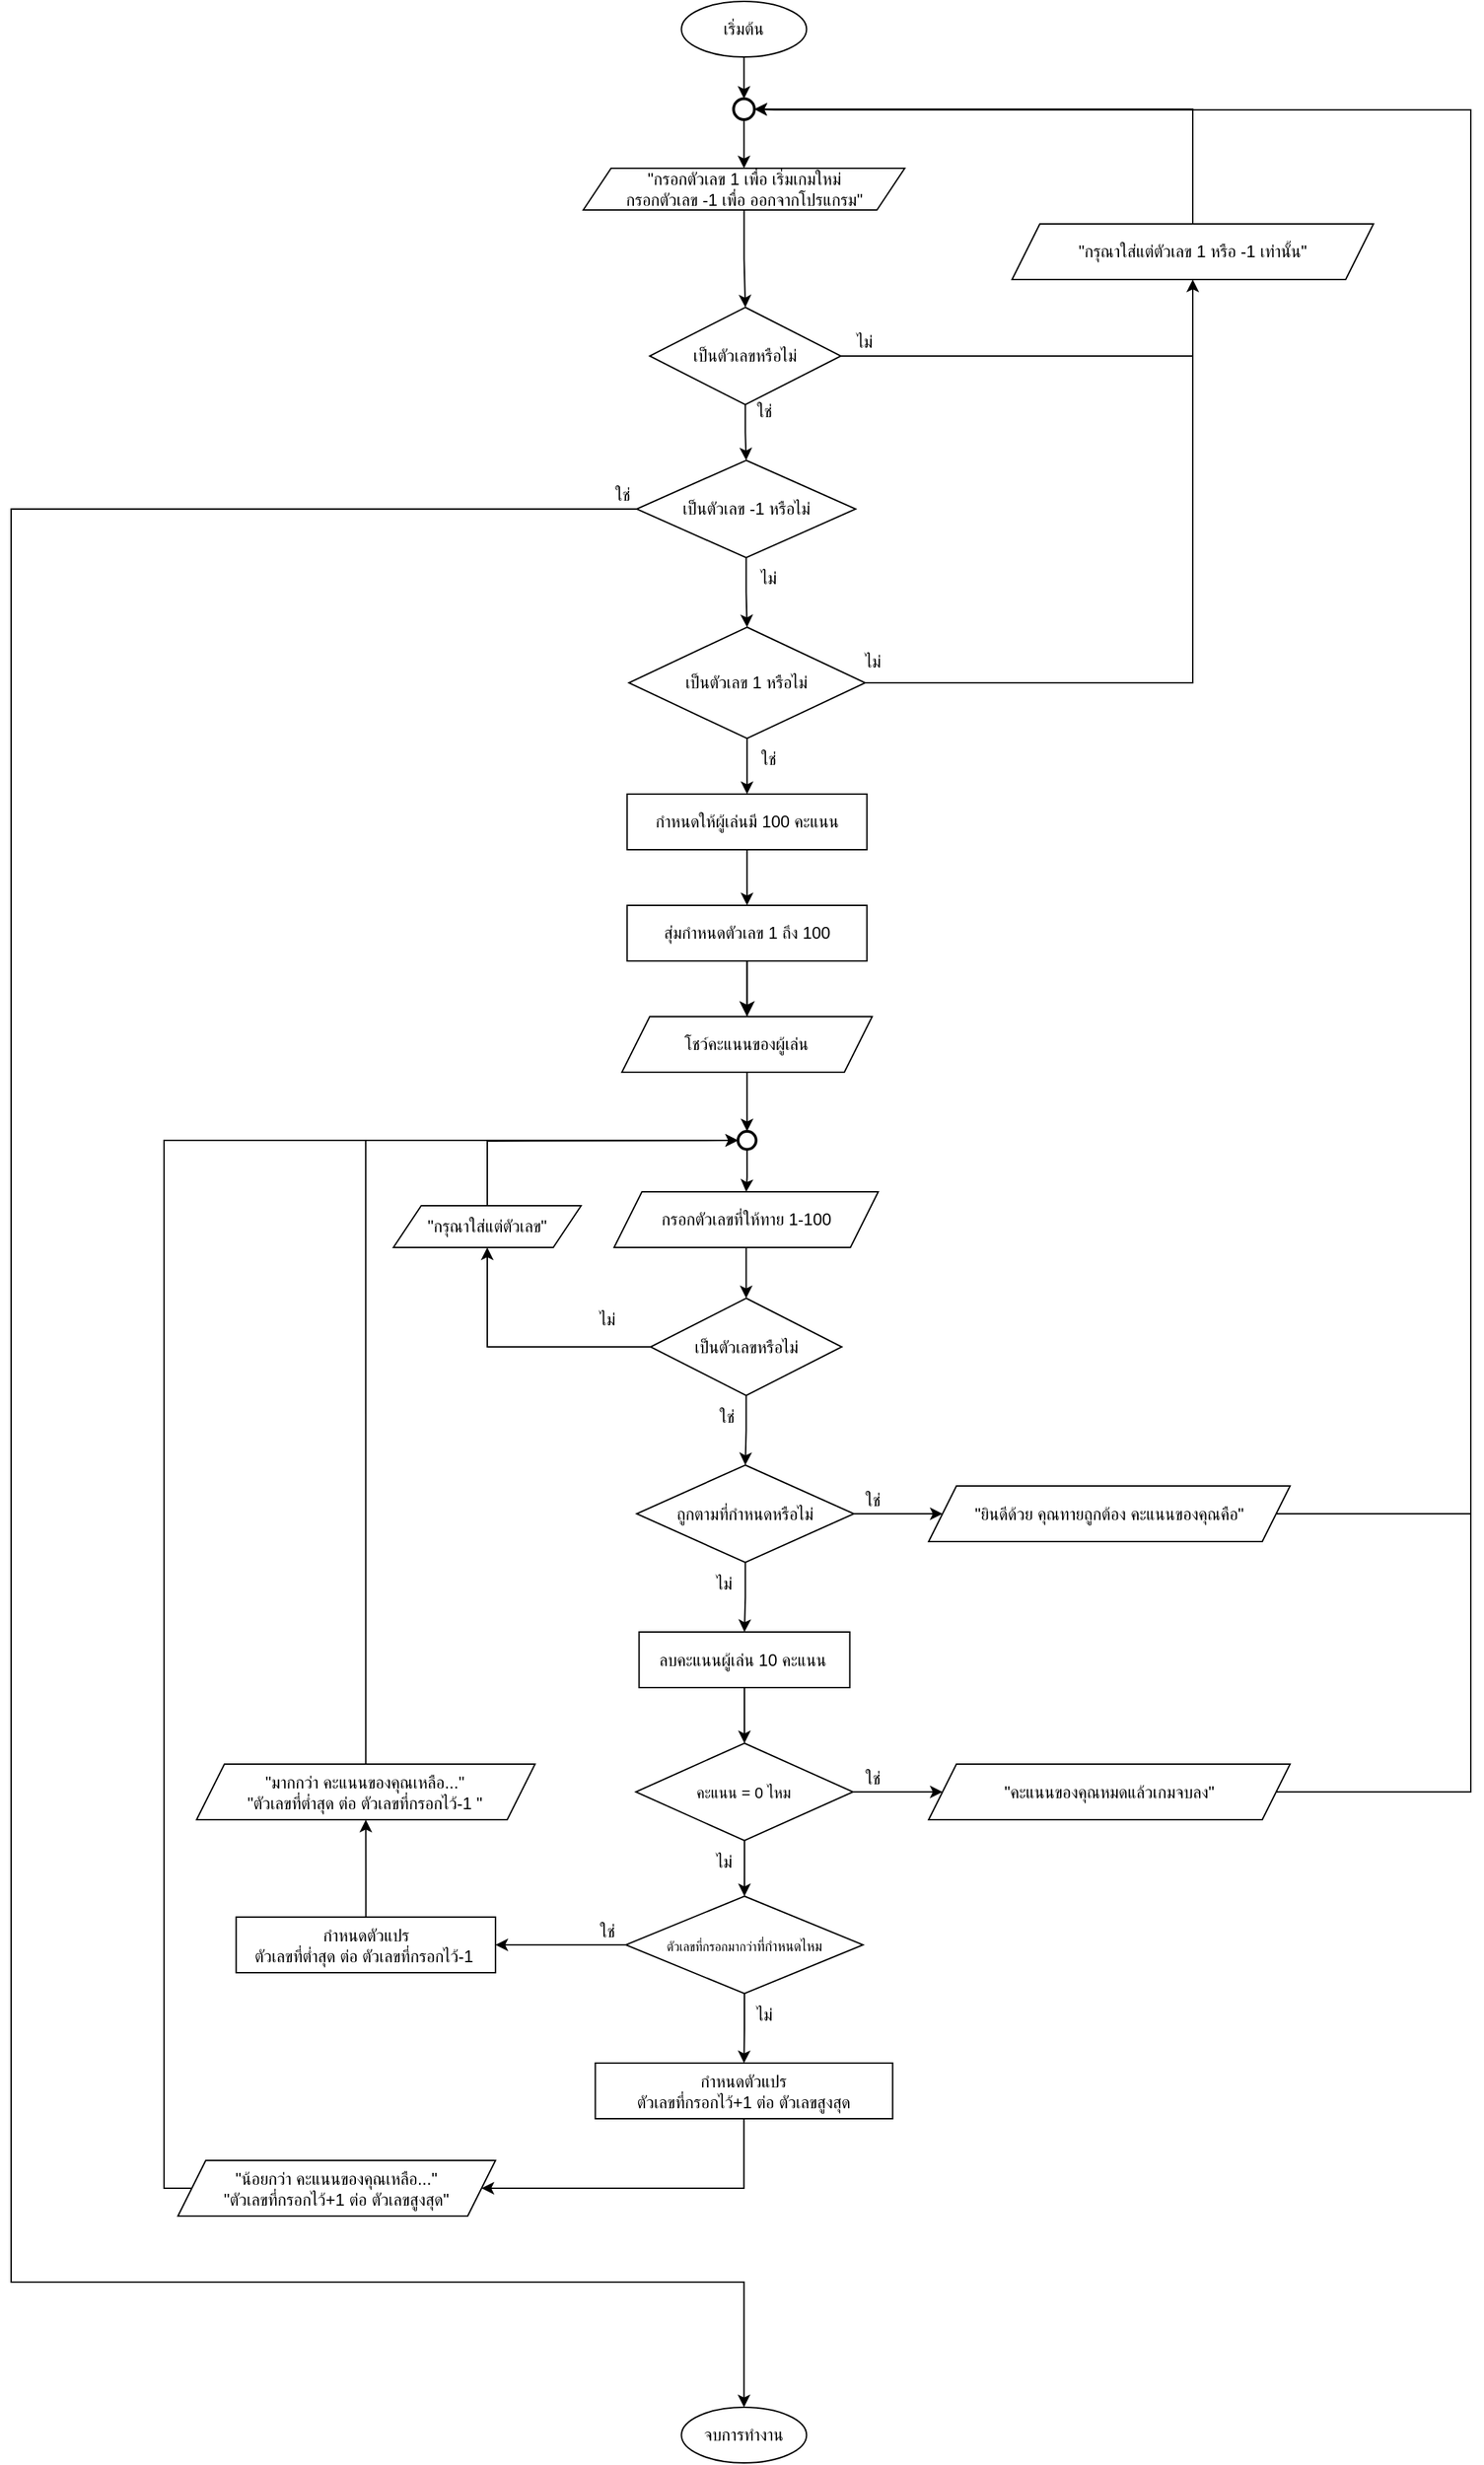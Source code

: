 <mxfile version="28.0.7">
  <diagram name="Page-1" id="D1HUkgYQc_nJuEIEyVJr">
    <mxGraphModel dx="4510" dy="3277" grid="1" gridSize="10" guides="1" tooltips="1" connect="1" arrows="1" fold="1" page="1" pageScale="1" pageWidth="850" pageHeight="1100" math="0" shadow="0">
      <root>
        <mxCell id="0" />
        <mxCell id="1" parent="0" />
        <mxCell id="7YKlqXSJIPWcTnffhPHH-1" value="เริ่มต้น" style="ellipse;whiteSpace=wrap;html=1;" parent="1" vertex="1">
          <mxGeometry x="392.19" y="-520" width="90" height="40" as="geometry" />
        </mxCell>
        <mxCell id="7YKlqXSJIPWcTnffhPHH-5" style="edgeStyle=orthogonalEdgeStyle;rounded=0;orthogonalLoop=1;jettySize=auto;html=1;entryX=0.5;entryY=0;entryDx=0;entryDy=0;exitX=0.5;exitY=1;exitDx=0;exitDy=0;" parent="1" source="7YKlqXSJIPWcTnffhPHH-35" target="7YKlqXSJIPWcTnffhPHH-4" edge="1">
          <mxGeometry relative="1" as="geometry">
            <mxPoint x="437.514" y="452.5" as="sourcePoint" />
          </mxGeometry>
        </mxCell>
        <mxCell id="7YKlqXSJIPWcTnffhPHH-9" style="edgeStyle=orthogonalEdgeStyle;rounded=0;orthogonalLoop=1;jettySize=auto;html=1;entryX=0.5;entryY=1;entryDx=0;entryDy=0;" parent="1" source="7YKlqXSJIPWcTnffhPHH-4" target="7YKlqXSJIPWcTnffhPHH-8" edge="1">
          <mxGeometry relative="1" as="geometry" />
        </mxCell>
        <mxCell id="7YKlqXSJIPWcTnffhPHH-12" style="edgeStyle=orthogonalEdgeStyle;rounded=0;orthogonalLoop=1;jettySize=auto;html=1;entryX=0.5;entryY=0;entryDx=0;entryDy=0;" parent="1" source="7YKlqXSJIPWcTnffhPHH-4" target="7YKlqXSJIPWcTnffhPHH-16" edge="1">
          <mxGeometry relative="1" as="geometry">
            <mxPoint x="380" y="562.5" as="targetPoint" />
          </mxGeometry>
        </mxCell>
        <mxCell id="7YKlqXSJIPWcTnffhPHH-4" value="เป็นตัวเลขหรือไม่" style="rhombus;whiteSpace=wrap;html=1;" parent="1" vertex="1">
          <mxGeometry x="370" y="412.5" width="137.5" height="70" as="geometry" />
        </mxCell>
        <mxCell id="7YKlqXSJIPWcTnffhPHH-108" style="edgeStyle=orthogonalEdgeStyle;rounded=0;orthogonalLoop=1;jettySize=auto;html=1;endArrow=classic;endFill=1;entryX=0;entryY=0.5;entryDx=0;entryDy=0;exitX=0.5;exitY=0;exitDx=0;exitDy=0;" parent="1" source="7YKlqXSJIPWcTnffhPHH-8" target="7YKlqXSJIPWcTnffhPHH-112" edge="1">
          <mxGeometry relative="1" as="geometry">
            <mxPoint x="270" y="292.5" as="targetPoint" />
            <Array as="points">
              <mxPoint x="253" y="299.5" />
              <mxPoint x="256" y="299.5" />
            </Array>
          </mxGeometry>
        </mxCell>
        <mxCell id="7YKlqXSJIPWcTnffhPHH-8" value="&quot;กรุณาใส่แต่ตัวเลข&quot;" style="shape=parallelogram;perimeter=parallelogramPerimeter;whiteSpace=wrap;html=1;fixedSize=1;" parent="1" vertex="1">
          <mxGeometry x="185" y="346" width="135" height="30" as="geometry" />
        </mxCell>
        <mxCell id="7YKlqXSJIPWcTnffhPHH-13" value="ไม่" style="text;html=1;align=center;verticalAlign=middle;whiteSpace=wrap;rounded=0;" parent="1" vertex="1">
          <mxGeometry x="308.75" y="412.5" width="60" height="30" as="geometry" />
        </mxCell>
        <mxCell id="7YKlqXSJIPWcTnffhPHH-15" value="ใช่" style="text;html=1;align=center;verticalAlign=middle;whiteSpace=wrap;rounded=0;" parent="1" vertex="1">
          <mxGeometry x="395" y="482.5" width="60" height="30" as="geometry" />
        </mxCell>
        <mxCell id="7YKlqXSJIPWcTnffhPHH-51" style="edgeStyle=orthogonalEdgeStyle;rounded=0;orthogonalLoop=1;jettySize=auto;html=1;entryX=0.5;entryY=0;entryDx=0;entryDy=0;" parent="1" source="7YKlqXSJIPWcTnffhPHH-16" target="7YKlqXSJIPWcTnffhPHH-50" edge="1">
          <mxGeometry relative="1" as="geometry" />
        </mxCell>
        <mxCell id="7YKlqXSJIPWcTnffhPHH-69" style="edgeStyle=orthogonalEdgeStyle;rounded=0;orthogonalLoop=1;jettySize=auto;html=1;entryX=0;entryY=0.5;entryDx=0;entryDy=0;" parent="1" source="7YKlqXSJIPWcTnffhPHH-16" target="7YKlqXSJIPWcTnffhPHH-67" edge="1">
          <mxGeometry relative="1" as="geometry" />
        </mxCell>
        <mxCell id="7YKlqXSJIPWcTnffhPHH-16" value="ถูกตามที่กำหนดหรือไม่" style="rhombus;whiteSpace=wrap;html=1;" parent="1" vertex="1">
          <mxGeometry x="360" y="532.5" width="156.25" height="70" as="geometry" />
        </mxCell>
        <mxCell id="7YKlqXSJIPWcTnffhPHH-18" value="จบการทำงาน" style="ellipse;whiteSpace=wrap;html=1;" parent="1" vertex="1">
          <mxGeometry x="392.19" y="1210" width="90" height="40" as="geometry" />
        </mxCell>
        <mxCell id="7YKlqXSJIPWcTnffhPHH-33" style="edgeStyle=orthogonalEdgeStyle;rounded=0;orthogonalLoop=1;jettySize=auto;html=1;entryX=0.5;entryY=0;entryDx=0;entryDy=0;" parent="1" source="7YKlqXSJIPWcTnffhPHH-30" target="7YKlqXSJIPWcTnffhPHH-32" edge="1">
          <mxGeometry relative="1" as="geometry" />
        </mxCell>
        <mxCell id="7YKlqXSJIPWcTnffhPHH-30" value="กำหนดให้ผู้เล่นมี 100 คะแนน" style="rounded=0;whiteSpace=wrap;html=1;" parent="1" vertex="1">
          <mxGeometry x="353.13" y="50" width="172.5" height="40" as="geometry" />
        </mxCell>
        <mxCell id="7YKlqXSJIPWcTnffhPHH-36" style="edgeStyle=orthogonalEdgeStyle;rounded=0;orthogonalLoop=1;jettySize=auto;html=1;entryX=0.5;entryY=0;entryDx=0;entryDy=0;" parent="1" source="7YKlqXSJIPWcTnffhPHH-32" target="7YKlqXSJIPWcTnffhPHH-112" edge="1">
          <mxGeometry relative="1" as="geometry">
            <mxPoint x="438" y="282.5" as="targetPoint" />
          </mxGeometry>
        </mxCell>
        <mxCell id="7YKlqXSJIPWcTnffhPHH-32" value="สุ่มกำหนดตัวเลข 1 ถึง 100" style="rounded=0;whiteSpace=wrap;html=1;" parent="1" vertex="1">
          <mxGeometry x="353.13" y="130" width="172.5" height="40" as="geometry" />
        </mxCell>
        <mxCell id="7YKlqXSJIPWcTnffhPHH-35" value="กรอกตัวเลขที่ให้ทาย 1-100" style="shape=parallelogram;perimeter=parallelogramPerimeter;whiteSpace=wrap;html=1;fixedSize=1;" parent="1" vertex="1">
          <mxGeometry x="343.75" y="336" width="190" height="40" as="geometry" />
        </mxCell>
        <mxCell id="7YKlqXSJIPWcTnffhPHH-130" style="edgeStyle=orthogonalEdgeStyle;rounded=0;orthogonalLoop=1;jettySize=auto;html=1;endArrow=none;endFill=0;entryX=0;entryY=0.5;entryDx=0;entryDy=0;exitX=0.5;exitY=0;exitDx=0;exitDy=0;" parent="1" source="7YKlqXSJIPWcTnffhPHH-38" target="7YKlqXSJIPWcTnffhPHH-112" edge="1">
          <mxGeometry relative="1" as="geometry">
            <mxPoint x="60" y="292.5" as="targetPoint" />
            <mxPoint x="160" y="642.5" as="sourcePoint" />
            <Array as="points">
              <mxPoint x="165" y="298.5" />
            </Array>
          </mxGeometry>
        </mxCell>
        <mxCell id="7YKlqXSJIPWcTnffhPHH-38" value="&quot;มากกว่า คะแนนของคุณเหลือ...&quot;&lt;div&gt;&quot;&lt;span style=&quot;background-color: transparent; color: light-dark(rgb(0, 0, 0), rgb(255, 255, 255));&quot;&gt;ตัวเลขที่ต่ำสุด ต่อ ตัวเลขที่กรอกไว้-1&amp;nbsp;&lt;/span&gt;&lt;span style=&quot;background-color: transparent; color: light-dark(rgb(0, 0, 0), rgb(255, 255, 255));&quot;&gt;&quot;&lt;/span&gt;&lt;/div&gt;" style="shape=parallelogram;perimeter=parallelogramPerimeter;whiteSpace=wrap;html=1;fixedSize=1;" parent="1" vertex="1">
          <mxGeometry x="43.43" y="747.5" width="243.43" height="40" as="geometry" />
        </mxCell>
        <mxCell id="7YKlqXSJIPWcTnffhPHH-39" value="ใช่" style="text;html=1;align=center;verticalAlign=middle;whiteSpace=wrap;rounded=0;" parent="1" vertex="1">
          <mxGeometry x="308.75" y="852.5" width="60" height="30" as="geometry" />
        </mxCell>
        <mxCell id="7YKlqXSJIPWcTnffhPHH-41" style="edgeStyle=orthogonalEdgeStyle;rounded=0;orthogonalLoop=1;jettySize=auto;html=1;exitX=0.5;exitY=1;exitDx=0;exitDy=0;" parent="1" edge="1">
          <mxGeometry relative="1" as="geometry">
            <mxPoint x="572.5" y="1032.5" as="sourcePoint" />
            <mxPoint x="572.5" y="1032.5" as="targetPoint" />
          </mxGeometry>
        </mxCell>
        <mxCell id="7YKlqXSJIPWcTnffhPHH-124" style="edgeStyle=orthogonalEdgeStyle;rounded=0;orthogonalLoop=1;jettySize=auto;html=1;entryX=0.5;entryY=0;entryDx=0;entryDy=0;" parent="1" source="7YKlqXSJIPWcTnffhPHH-44" target="7YKlqXSJIPWcTnffhPHH-123" edge="1">
          <mxGeometry relative="1" as="geometry" />
        </mxCell>
        <mxCell id="7YKlqXSJIPWcTnffhPHH-126" style="edgeStyle=orthogonalEdgeStyle;rounded=0;orthogonalLoop=1;jettySize=auto;html=1;entryX=1;entryY=0.5;entryDx=0;entryDy=0;" parent="1" source="7YKlqXSJIPWcTnffhPHH-44" target="7YKlqXSJIPWcTnffhPHH-125" edge="1">
          <mxGeometry relative="1" as="geometry" />
        </mxCell>
        <mxCell id="7YKlqXSJIPWcTnffhPHH-44" value="&lt;font style=&quot;font-size: 9px;&quot;&gt;ตัวเลขที่กรอกมากว่า&lt;/font&gt;&lt;font style=&quot;&quot;&gt;&lt;font size=&quot;1&quot;&gt;ที่กำหนดไหม&lt;/font&gt;&lt;/font&gt;" style="rhombus;whiteSpace=wrap;html=1;" parent="1" vertex="1">
          <mxGeometry x="352.19" y="842.5" width="170.63" height="70" as="geometry" />
        </mxCell>
        <mxCell id="7YKlqXSJIPWcTnffhPHH-60" style="edgeStyle=orthogonalEdgeStyle;rounded=0;orthogonalLoop=1;jettySize=auto;html=1;entryX=0.5;entryY=0;entryDx=0;entryDy=0;" parent="1" source="7YKlqXSJIPWcTnffhPHH-50" target="7YKlqXSJIPWcTnffhPHH-59" edge="1">
          <mxGeometry relative="1" as="geometry" />
        </mxCell>
        <mxCell id="7YKlqXSJIPWcTnffhPHH-50" value="ลบคะแนนผู้เล่น 10 คะแนน&amp;nbsp;" style="rounded=0;whiteSpace=wrap;html=1;" parent="1" vertex="1">
          <mxGeometry x="361.72" y="652.5" width="151.57" height="40" as="geometry" />
        </mxCell>
        <mxCell id="7YKlqXSJIPWcTnffhPHH-54" value="ไม่" style="text;html=1;align=center;verticalAlign=middle;whiteSpace=wrap;rounded=0;" parent="1" vertex="1">
          <mxGeometry x="392.5" y="602.5" width="60" height="30" as="geometry" />
        </mxCell>
        <mxCell id="7YKlqXSJIPWcTnffhPHH-129" style="edgeStyle=orthogonalEdgeStyle;rounded=0;orthogonalLoop=1;jettySize=auto;html=1;exitX=0;exitY=0.5;exitDx=0;exitDy=0;entryX=0;entryY=0.5;entryDx=0;entryDy=0;" parent="1" source="7YKlqXSJIPWcTnffhPHH-56" target="7YKlqXSJIPWcTnffhPHH-112" edge="1">
          <mxGeometry relative="1" as="geometry">
            <mxPoint x="380" y="282.5" as="targetPoint" />
            <Array as="points">
              <mxPoint x="20" y="1052.5" />
              <mxPoint x="20" y="298.5" />
            </Array>
          </mxGeometry>
        </mxCell>
        <mxCell id="7YKlqXSJIPWcTnffhPHH-56" value="&quot;น้อยกว่า คะแนนของคุณเหลือ...&quot;&lt;div&gt;&quot;&lt;span style=&quot;background-color: transparent; color: light-dark(rgb(0, 0, 0), rgb(255, 255, 255));&quot;&gt;ตัวเลขที่กรอกไว้+1 ต่อ ตัวเลขสูงสุด&lt;/span&gt;&lt;span style=&quot;background-color: transparent; color: light-dark(rgb(0, 0, 0), rgb(255, 255, 255));&quot;&gt;&quot;&lt;/span&gt;&lt;/div&gt;" style="shape=parallelogram;perimeter=parallelogramPerimeter;whiteSpace=wrap;html=1;fixedSize=1;" parent="1" vertex="1">
          <mxGeometry x="30" y="1032.5" width="228.43" height="40" as="geometry" />
        </mxCell>
        <mxCell id="7YKlqXSJIPWcTnffhPHH-61" style="edgeStyle=orthogonalEdgeStyle;rounded=0;orthogonalLoop=1;jettySize=auto;html=1;entryX=0.5;entryY=0;entryDx=0;entryDy=0;" parent="1" source="7YKlqXSJIPWcTnffhPHH-59" target="7YKlqXSJIPWcTnffhPHH-44" edge="1">
          <mxGeometry relative="1" as="geometry" />
        </mxCell>
        <mxCell id="7YKlqXSJIPWcTnffhPHH-73" style="edgeStyle=orthogonalEdgeStyle;rounded=0;orthogonalLoop=1;jettySize=auto;html=1;entryX=0;entryY=0.5;entryDx=0;entryDy=0;" parent="1" source="7YKlqXSJIPWcTnffhPHH-59" target="7YKlqXSJIPWcTnffhPHH-71" edge="1">
          <mxGeometry relative="1" as="geometry" />
        </mxCell>
        <mxCell id="7YKlqXSJIPWcTnffhPHH-59" value="&lt;font style=&quot;font-size: 11px;&quot;&gt;คะแนน = 0 ไหม&lt;/font&gt;" style="rhombus;whiteSpace=wrap;html=1;" parent="1" vertex="1">
          <mxGeometry x="359.38" y="732.5" width="156.25" height="70" as="geometry" />
        </mxCell>
        <mxCell id="7YKlqXSJIPWcTnffhPHH-62" value="ไม่" style="text;html=1;align=center;verticalAlign=middle;whiteSpace=wrap;rounded=0;" parent="1" vertex="1">
          <mxGeometry x="392.5" y="802.5" width="60" height="30" as="geometry" />
        </mxCell>
        <mxCell id="7YKlqXSJIPWcTnffhPHH-66" value="ใช่" style="text;html=1;align=center;verticalAlign=middle;whiteSpace=wrap;rounded=0;" parent="1" vertex="1">
          <mxGeometry x="500" y="542.5" width="60" height="30" as="geometry" />
        </mxCell>
        <mxCell id="7YKlqXSJIPWcTnffhPHH-105" style="edgeStyle=orthogonalEdgeStyle;rounded=0;orthogonalLoop=1;jettySize=auto;html=1;exitX=1;exitY=0.5;exitDx=0;exitDy=0;entryX=1;entryY=0.5;entryDx=0;entryDy=0;" parent="1" source="7YKlqXSJIPWcTnffhPHH-67" target="7YKlqXSJIPWcTnffhPHH-102" edge="1">
          <mxGeometry relative="1" as="geometry">
            <mxPoint x="827.81" y="565.25" as="sourcePoint" />
            <mxPoint x="460" y="-460" as="targetPoint" />
            <Array as="points">
              <mxPoint x="960" y="568" />
              <mxPoint x="960" y="-442" />
              <mxPoint x="460" y="-442" />
            </Array>
          </mxGeometry>
        </mxCell>
        <mxCell id="7YKlqXSJIPWcTnffhPHH-67" value="&quot;ยินดีด้วย คุณทายถูกต้อง คะแนนของคุณคือ&quot;" style="shape=parallelogram;perimeter=parallelogramPerimeter;whiteSpace=wrap;html=1;fixedSize=1;" parent="1" vertex="1">
          <mxGeometry x="570" y="547.5" width="260" height="40" as="geometry" />
        </mxCell>
        <mxCell id="7YKlqXSJIPWcTnffhPHH-70" value="ใช่" style="text;html=1;align=center;verticalAlign=middle;whiteSpace=wrap;rounded=0;" parent="1" vertex="1">
          <mxGeometry x="500" y="742.5" width="60" height="30" as="geometry" />
        </mxCell>
        <mxCell id="7YKlqXSJIPWcTnffhPHH-106" style="edgeStyle=orthogonalEdgeStyle;rounded=0;orthogonalLoop=1;jettySize=auto;html=1;endArrow=none;endFill=0;exitX=1;exitY=0.5;exitDx=0;exitDy=0;" parent="1" source="7YKlqXSJIPWcTnffhPHH-71" edge="1">
          <mxGeometry relative="1" as="geometry">
            <mxPoint x="960" y="562.5" as="targetPoint" />
            <mxPoint x="835.31" y="772.5" as="sourcePoint" />
            <Array as="points">
              <mxPoint x="960" y="767.5" />
              <mxPoint x="960" y="622.5" />
            </Array>
          </mxGeometry>
        </mxCell>
        <mxCell id="7YKlqXSJIPWcTnffhPHH-71" value="&quot;คะแนนของคุณหมดแล้วเกมจบลง&quot;" style="shape=parallelogram;perimeter=parallelogramPerimeter;whiteSpace=wrap;html=1;fixedSize=1;" parent="1" vertex="1">
          <mxGeometry x="570" y="747.5" width="260" height="40" as="geometry" />
        </mxCell>
        <mxCell id="7YKlqXSJIPWcTnffhPHH-75" style="edgeStyle=orthogonalEdgeStyle;rounded=0;orthogonalLoop=1;jettySize=auto;html=1;entryX=0.5;entryY=0;entryDx=0;entryDy=0;" parent="1" source="7YKlqXSJIPWcTnffhPHH-74" target="7YKlqXSJIPWcTnffhPHH-30" edge="1">
          <mxGeometry relative="1" as="geometry" />
        </mxCell>
        <mxCell id="7YKlqXSJIPWcTnffhPHH-82" style="edgeStyle=orthogonalEdgeStyle;rounded=0;orthogonalLoop=1;jettySize=auto;html=1;entryX=0.5;entryY=0;entryDx=0;entryDy=0;exitX=0;exitY=0.5;exitDx=0;exitDy=0;" parent="1" source="7YKlqXSJIPWcTnffhPHH-92" target="7YKlqXSJIPWcTnffhPHH-18" edge="1">
          <mxGeometry relative="1" as="geometry">
            <Array as="points">
              <mxPoint x="-90" y="-155" />
              <mxPoint x="-90" y="1120" />
              <mxPoint x="437" y="1120" />
            </Array>
          </mxGeometry>
        </mxCell>
        <mxCell id="7YKlqXSJIPWcTnffhPHH-100" style="edgeStyle=orthogonalEdgeStyle;rounded=0;orthogonalLoop=1;jettySize=auto;html=1;entryX=0.5;entryY=1;entryDx=0;entryDy=0;" parent="1" source="7YKlqXSJIPWcTnffhPHH-74" target="7YKlqXSJIPWcTnffhPHH-99" edge="1">
          <mxGeometry relative="1" as="geometry">
            <mxPoint x="770" y="-190" as="targetPoint" />
          </mxGeometry>
        </mxCell>
        <mxCell id="7YKlqXSJIPWcTnffhPHH-74" value="เป็นตัวเลข 1 หรือไม่" style="rhombus;whiteSpace=wrap;html=1;" parent="1" vertex="1">
          <mxGeometry x="354.38" y="-70" width="170" height="80" as="geometry" />
        </mxCell>
        <mxCell id="7YKlqXSJIPWcTnffhPHH-76" value="ใช่" style="text;html=1;align=center;verticalAlign=middle;whiteSpace=wrap;rounded=0;" parent="1" vertex="1">
          <mxGeometry x="425" y="10" width="60" height="30" as="geometry" />
        </mxCell>
        <mxCell id="7YKlqXSJIPWcTnffhPHH-83" value="ไม่" style="text;html=1;align=center;verticalAlign=middle;whiteSpace=wrap;rounded=0;" parent="1" vertex="1">
          <mxGeometry x="425" y="-120" width="60" height="30" as="geometry" />
        </mxCell>
        <mxCell id="7YKlqXSJIPWcTnffhPHH-89" style="edgeStyle=orthogonalEdgeStyle;rounded=0;orthogonalLoop=1;jettySize=auto;html=1;" parent="1" source="7YKlqXSJIPWcTnffhPHH-85" target="7YKlqXSJIPWcTnffhPHH-88" edge="1">
          <mxGeometry relative="1" as="geometry" />
        </mxCell>
        <mxCell id="7YKlqXSJIPWcTnffhPHH-85" value="&quot;กรอกตัวเลข 1 เพื่อ เริ่มเกมใหม่&lt;br&gt;กรอกตัวเลข -1 เพื่อ ออกจากโปรแกรม&quot;" style="shape=parallelogram;perimeter=parallelogramPerimeter;whiteSpace=wrap;html=1;fixedSize=1;" parent="1" vertex="1">
          <mxGeometry x="321.57" y="-400" width="231.25" height="30" as="geometry" />
        </mxCell>
        <mxCell id="7YKlqXSJIPWcTnffhPHH-94" style="edgeStyle=orthogonalEdgeStyle;rounded=0;orthogonalLoop=1;jettySize=auto;html=1;entryX=0.5;entryY=0;entryDx=0;entryDy=0;" parent="1" source="7YKlqXSJIPWcTnffhPHH-88" target="7YKlqXSJIPWcTnffhPHH-92" edge="1">
          <mxGeometry relative="1" as="geometry" />
        </mxCell>
        <mxCell id="7YKlqXSJIPWcTnffhPHH-101" style="edgeStyle=orthogonalEdgeStyle;rounded=0;orthogonalLoop=1;jettySize=auto;html=1;endArrow=none;endFill=0;" parent="1" source="7YKlqXSJIPWcTnffhPHH-88" edge="1">
          <mxGeometry relative="1" as="geometry">
            <mxPoint x="760" y="-265" as="targetPoint" />
          </mxGeometry>
        </mxCell>
        <mxCell id="7YKlqXSJIPWcTnffhPHH-88" value="เป็นตัวเลขหรือไม่" style="rhombus;whiteSpace=wrap;html=1;" parent="1" vertex="1">
          <mxGeometry x="369.38" y="-300" width="137.5" height="70" as="geometry" />
        </mxCell>
        <mxCell id="7YKlqXSJIPWcTnffhPHH-95" style="edgeStyle=orthogonalEdgeStyle;rounded=0;orthogonalLoop=1;jettySize=auto;html=1;entryX=0.5;entryY=0;entryDx=0;entryDy=0;" parent="1" source="7YKlqXSJIPWcTnffhPHH-92" target="7YKlqXSJIPWcTnffhPHH-74" edge="1">
          <mxGeometry relative="1" as="geometry" />
        </mxCell>
        <mxCell id="7YKlqXSJIPWcTnffhPHH-92" value="เป็นตัวเลข -1 หรือไม่" style="rhombus;whiteSpace=wrap;html=1;" parent="1" vertex="1">
          <mxGeometry x="360" y="-190" width="157.5" height="70" as="geometry" />
        </mxCell>
        <mxCell id="7YKlqXSJIPWcTnffhPHH-97" value="ใช่" style="text;html=1;align=center;verticalAlign=middle;whiteSpace=wrap;rounded=0;" parent="1" vertex="1">
          <mxGeometry x="422.19" y="-240" width="60" height="30" as="geometry" />
        </mxCell>
        <mxCell id="7YKlqXSJIPWcTnffhPHH-122" style="edgeStyle=orthogonalEdgeStyle;rounded=0;orthogonalLoop=1;jettySize=auto;html=1;endArrow=none;endFill=0;entryX=1;entryY=0.5;entryDx=0;entryDy=0;" parent="1" source="7YKlqXSJIPWcTnffhPHH-99" target="7YKlqXSJIPWcTnffhPHH-102" edge="1">
          <mxGeometry relative="1" as="geometry">
            <mxPoint x="520" y="-480" as="targetPoint" />
            <Array as="points">
              <mxPoint x="760" y="-442" />
            </Array>
          </mxGeometry>
        </mxCell>
        <mxCell id="7YKlqXSJIPWcTnffhPHH-99" value="&quot;กรุณาใส่แต่ตัวเลข 1 หรือ -1 เท่านั้น&quot;" style="shape=parallelogram;perimeter=parallelogramPerimeter;whiteSpace=wrap;html=1;fixedSize=1;" parent="1" vertex="1">
          <mxGeometry x="630" y="-360" width="260" height="40" as="geometry" />
        </mxCell>
        <mxCell id="7YKlqXSJIPWcTnffhPHH-104" style="edgeStyle=orthogonalEdgeStyle;rounded=0;orthogonalLoop=1;jettySize=auto;html=1;entryX=0.5;entryY=0;entryDx=0;entryDy=0;" parent="1" source="7YKlqXSJIPWcTnffhPHH-102" target="7YKlqXSJIPWcTnffhPHH-85" edge="1">
          <mxGeometry relative="1" as="geometry" />
        </mxCell>
        <mxCell id="7YKlqXSJIPWcTnffhPHH-102" value="" style="ellipse;whiteSpace=wrap;html=1;aspect=fixed;strokeWidth=2;" parent="1" vertex="1">
          <mxGeometry x="429.69" y="-450" width="15" height="15" as="geometry" />
        </mxCell>
        <mxCell id="7YKlqXSJIPWcTnffhPHH-107" value="ไม่" style="text;html=1;align=center;verticalAlign=middle;whiteSpace=wrap;rounded=0;" parent="1" vertex="1">
          <mxGeometry x="422.19" y="912.5" width="60" height="30" as="geometry" />
        </mxCell>
        <mxCell id="7YKlqXSJIPWcTnffhPHH-109" value="ใช่" style="text;html=1;align=center;verticalAlign=middle;whiteSpace=wrap;rounded=0;" parent="1" vertex="1">
          <mxGeometry x="320" y="-180" width="60" height="30" as="geometry" />
        </mxCell>
        <mxCell id="7YKlqXSJIPWcTnffhPHH-110" value="ไม่" style="text;html=1;align=center;verticalAlign=middle;whiteSpace=wrap;rounded=0;" parent="1" vertex="1">
          <mxGeometry x="494.37" y="-290" width="60" height="30" as="geometry" />
        </mxCell>
        <mxCell id="7YKlqXSJIPWcTnffhPHH-111" value="ไม่" style="text;html=1;align=center;verticalAlign=middle;whiteSpace=wrap;rounded=0;" parent="1" vertex="1">
          <mxGeometry x="500" y="-60" width="60" height="30" as="geometry" />
        </mxCell>
        <mxCell id="7YKlqXSJIPWcTnffhPHH-118" style="edgeStyle=orthogonalEdgeStyle;rounded=0;orthogonalLoop=1;jettySize=auto;html=1;entryX=0.5;entryY=0;entryDx=0;entryDy=0;" parent="1" source="7YKlqXSJIPWcTnffhPHH-112" target="7YKlqXSJIPWcTnffhPHH-35" edge="1">
          <mxGeometry relative="1" as="geometry" />
        </mxCell>
        <mxCell id="7YKlqXSJIPWcTnffhPHH-112" value="" style="ellipse;whiteSpace=wrap;html=1;aspect=fixed;strokeWidth=2;" parent="1" vertex="1">
          <mxGeometry x="432.88" y="292.5" width="13" height="13" as="geometry" />
        </mxCell>
        <mxCell id="7YKlqXSJIPWcTnffhPHH-121" style="edgeStyle=orthogonalEdgeStyle;rounded=0;orthogonalLoop=1;jettySize=auto;html=1;entryX=0.5;entryY=0;entryDx=0;entryDy=0;" parent="1" source="7YKlqXSJIPWcTnffhPHH-1" target="7YKlqXSJIPWcTnffhPHH-102" edge="1">
          <mxGeometry relative="1" as="geometry" />
        </mxCell>
        <mxCell id="7YKlqXSJIPWcTnffhPHH-127" style="edgeStyle=orthogonalEdgeStyle;rounded=0;orthogonalLoop=1;jettySize=auto;html=1;entryX=1;entryY=0.5;entryDx=0;entryDy=0;" parent="1" source="7YKlqXSJIPWcTnffhPHH-123" target="7YKlqXSJIPWcTnffhPHH-56" edge="1">
          <mxGeometry relative="1" as="geometry">
            <Array as="points">
              <mxPoint x="437" y="1052.5" />
            </Array>
          </mxGeometry>
        </mxCell>
        <mxCell id="7YKlqXSJIPWcTnffhPHH-123" value="กำหนดตัวแปร&lt;br&gt;&lt;div&gt;&lt;span style=&quot;background-color: transparent; color: light-dark(rgb(0, 0, 0), rgb(255, 255, 255));&quot;&gt;ตัวเลขที่กรอกไว้+1 ต่อ ตัวเลขสูงสุด&lt;/span&gt;&lt;/div&gt;" style="rounded=0;whiteSpace=wrap;html=1;" parent="1" vertex="1">
          <mxGeometry x="330.23" y="962.5" width="213.91" height="40" as="geometry" />
        </mxCell>
        <mxCell id="7YKlqXSJIPWcTnffhPHH-128" style="edgeStyle=orthogonalEdgeStyle;rounded=0;orthogonalLoop=1;jettySize=auto;html=1;entryX=0.5;entryY=1;entryDx=0;entryDy=0;" parent="1" source="7YKlqXSJIPWcTnffhPHH-125" target="7YKlqXSJIPWcTnffhPHH-38" edge="1">
          <mxGeometry relative="1" as="geometry" />
        </mxCell>
        <mxCell id="7YKlqXSJIPWcTnffhPHH-125" value="กำหนดตัวแปร&lt;div&gt;ตัวเลขที่ต่ำสุด ต่อ ตัวเลขที่กรอกไว้-1&amp;nbsp;&lt;/div&gt;" style="rounded=0;whiteSpace=wrap;html=1;" parent="1" vertex="1">
          <mxGeometry x="71.86" y="857.5" width="186.57" height="40" as="geometry" />
        </mxCell>
        <mxCell id="wtDrpUmXe06Pby9RJOEA-1" value="โชว์คะแนนของผู้เล่น" style="shape=parallelogram;perimeter=parallelogramPerimeter;whiteSpace=wrap;html=1;fixedSize=1;" vertex="1" parent="1">
          <mxGeometry x="349.38" y="210" width="180" height="40" as="geometry" />
        </mxCell>
        <mxCell id="wtDrpUmXe06Pby9RJOEA-4" style="edgeStyle=none;curved=1;rounded=0;orthogonalLoop=1;jettySize=auto;html=1;fontSize=12;startSize=8;endSize=8;entryX=0.5;entryY=0;entryDx=0;entryDy=0;" edge="1" parent="1" source="7YKlqXSJIPWcTnffhPHH-32" target="wtDrpUmXe06Pby9RJOEA-1">
          <mxGeometry relative="1" as="geometry">
            <mxPoint x="440" y="210" as="targetPoint" />
          </mxGeometry>
        </mxCell>
        <mxCell id="wtDrpUmXe06Pby9RJOEA-5" style="edgeStyle=orthogonalEdgeStyle;rounded=0;orthogonalLoop=1;jettySize=auto;html=1;exitX=1;exitY=0.5;exitDx=0;exitDy=0;entryX=1;entryY=0.5;entryDx=0;entryDy=0;" edge="1" parent="1" source="7YKlqXSJIPWcTnffhPHH-67" target="7YKlqXSJIPWcTnffhPHH-102">
          <mxGeometry relative="1" as="geometry">
            <mxPoint x="820" y="568" as="sourcePoint" />
            <mxPoint x="540" y="-440" as="targetPoint" />
            <Array as="points">
              <mxPoint x="960" y="568" />
              <mxPoint x="960" y="-442" />
              <mxPoint x="720" y="-442" />
            </Array>
          </mxGeometry>
        </mxCell>
      </root>
    </mxGraphModel>
  </diagram>
</mxfile>
